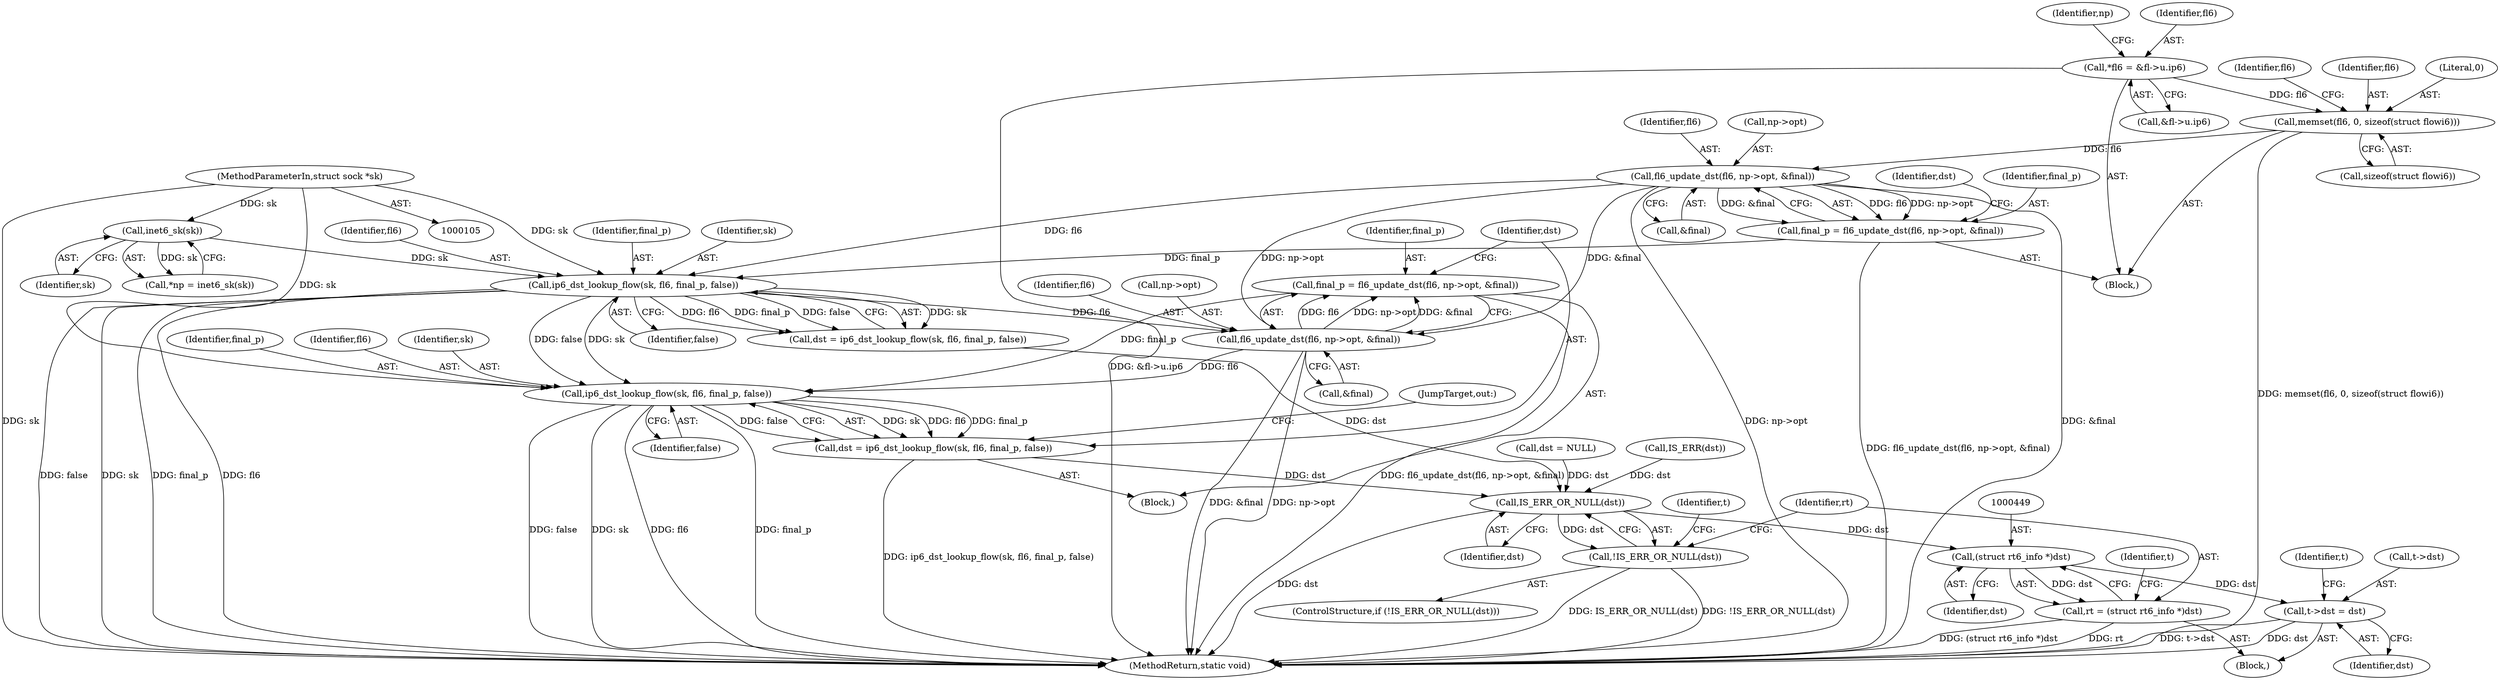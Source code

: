 digraph "0_linux_95ee62083cb6453e056562d91f597552021e6ae7@API" {
"1000423" [label="(Call,final_p = fl6_update_dst(fl6, np->opt, &final))"];
"1000425" [label="(Call,fl6_update_dst(fl6, np->opt, &final))"];
"1000263" [label="(Call,ip6_dst_lookup_flow(sk, fl6, final_p, false))"];
"1000134" [label="(Call,inet6_sk(sk))"];
"1000109" [label="(MethodParameterIn,struct sock *sk)"];
"1000254" [label="(Call,fl6_update_dst(fl6, np->opt, &final))"];
"1000157" [label="(Call,memset(fl6, 0, sizeof(struct flowi6)))"];
"1000122" [label="(Call,*fl6 = &fl->u.ip6)"];
"1000252" [label="(Call,final_p = fl6_update_dst(fl6, np->opt, &final))"];
"1000434" [label="(Call,ip6_dst_lookup_flow(sk, fl6, final_p, false))"];
"1000432" [label="(Call,dst = ip6_dst_lookup_flow(sk, fl6, final_p, false))"];
"1000442" [label="(Call,IS_ERR_OR_NULL(dst))"];
"1000441" [label="(Call,!IS_ERR_OR_NULL(dst))"];
"1000448" [label="(Call,(struct rt6_info *)dst)"];
"1000446" [label="(Call,rt = (struct rt6_info *)dst)"];
"1000451" [label="(Call,t->dst = dst)"];
"1000423" [label="(Call,final_p = fl6_update_dst(fl6, np->opt, &final))"];
"1000160" [label="(Call,sizeof(struct flowi6))"];
"1000135" [label="(Identifier,sk)"];
"1000486" [label="(Identifier,t)"];
"1000157" [label="(Call,memset(fl6, 0, sizeof(struct flowi6)))"];
"1000263" [label="(Call,ip6_dst_lookup_flow(sk, fl6, final_p, false))"];
"1000430" [label="(Call,&final)"];
"1000491" [label="(MethodReturn,static void)"];
"1000340" [label="(Call,dst = NULL)"];
"1000288" [label="(Call,IS_ERR(dst))"];
"1000261" [label="(Call,dst = ip6_dst_lookup_flow(sk, fl6, final_p, false))"];
"1000158" [label="(Identifier,fl6)"];
"1000265" [label="(Identifier,fl6)"];
"1000433" [label="(Identifier,dst)"];
"1000424" [label="(Identifier,final_p)"];
"1000132" [label="(Call,*np = inet6_sk(sk))"];
"1000448" [label="(Call,(struct rt6_info *)dst)"];
"1000122" [label="(Call,*fl6 = &fl->u.ip6)"];
"1000425" [label="(Call,fl6_update_dst(fl6, np->opt, &final))"];
"1000266" [label="(Identifier,final_p)"];
"1000447" [label="(Identifier,rt)"];
"1000435" [label="(Identifier,sk)"];
"1000109" [label="(MethodParameterIn,struct sock *sk)"];
"1000256" [label="(Call,np->opt)"];
"1000437" [label="(Identifier,final_p)"];
"1000450" [label="(Identifier,dst)"];
"1000444" [label="(Block,)"];
"1000458" [label="(Identifier,t)"];
"1000264" [label="(Identifier,sk)"];
"1000254" [label="(Call,fl6_update_dst(fl6, np->opt, &final))"];
"1000439" [label="(JumpTarget,out:)"];
"1000134" [label="(Call,inet6_sk(sk))"];
"1000159" [label="(Literal,0)"];
"1000262" [label="(Identifier,dst)"];
"1000443" [label="(Identifier,dst)"];
"1000440" [label="(ControlStructure,if (!IS_ERR_OR_NULL(dst)))"];
"1000133" [label="(Identifier,np)"];
"1000110" [label="(Block,)"];
"1000426" [label="(Identifier,fl6)"];
"1000427" [label="(Call,np->opt)"];
"1000451" [label="(Call,t->dst = dst)"];
"1000164" [label="(Identifier,fl6)"];
"1000432" [label="(Call,dst = ip6_dst_lookup_flow(sk, fl6, final_p, false))"];
"1000404" [label="(Block,)"];
"1000442" [label="(Call,IS_ERR_OR_NULL(dst))"];
"1000455" [label="(Identifier,dst)"];
"1000259" [label="(Call,&final)"];
"1000453" [label="(Identifier,t)"];
"1000452" [label="(Call,t->dst)"];
"1000438" [label="(Identifier,false)"];
"1000252" [label="(Call,final_p = fl6_update_dst(fl6, np->opt, &final))"];
"1000253" [label="(Identifier,final_p)"];
"1000436" [label="(Identifier,fl6)"];
"1000446" [label="(Call,rt = (struct rt6_info *)dst)"];
"1000434" [label="(Call,ip6_dst_lookup_flow(sk, fl6, final_p, false))"];
"1000267" [label="(Identifier,false)"];
"1000441" [label="(Call,!IS_ERR_OR_NULL(dst))"];
"1000123" [label="(Identifier,fl6)"];
"1000124" [label="(Call,&fl->u.ip6)"];
"1000255" [label="(Identifier,fl6)"];
"1000423" -> "1000404"  [label="AST: "];
"1000423" -> "1000425"  [label="CFG: "];
"1000424" -> "1000423"  [label="AST: "];
"1000425" -> "1000423"  [label="AST: "];
"1000433" -> "1000423"  [label="CFG: "];
"1000423" -> "1000491"  [label="DDG: fl6_update_dst(fl6, np->opt, &final)"];
"1000425" -> "1000423"  [label="DDG: fl6"];
"1000425" -> "1000423"  [label="DDG: np->opt"];
"1000425" -> "1000423"  [label="DDG: &final"];
"1000423" -> "1000434"  [label="DDG: final_p"];
"1000425" -> "1000430"  [label="CFG: "];
"1000426" -> "1000425"  [label="AST: "];
"1000427" -> "1000425"  [label="AST: "];
"1000430" -> "1000425"  [label="AST: "];
"1000425" -> "1000491"  [label="DDG: np->opt"];
"1000425" -> "1000491"  [label="DDG: &final"];
"1000263" -> "1000425"  [label="DDG: fl6"];
"1000254" -> "1000425"  [label="DDG: np->opt"];
"1000254" -> "1000425"  [label="DDG: &final"];
"1000425" -> "1000434"  [label="DDG: fl6"];
"1000263" -> "1000261"  [label="AST: "];
"1000263" -> "1000267"  [label="CFG: "];
"1000264" -> "1000263"  [label="AST: "];
"1000265" -> "1000263"  [label="AST: "];
"1000266" -> "1000263"  [label="AST: "];
"1000267" -> "1000263"  [label="AST: "];
"1000261" -> "1000263"  [label="CFG: "];
"1000263" -> "1000491"  [label="DDG: fl6"];
"1000263" -> "1000491"  [label="DDG: false"];
"1000263" -> "1000491"  [label="DDG: sk"];
"1000263" -> "1000491"  [label="DDG: final_p"];
"1000263" -> "1000261"  [label="DDG: sk"];
"1000263" -> "1000261"  [label="DDG: fl6"];
"1000263" -> "1000261"  [label="DDG: final_p"];
"1000263" -> "1000261"  [label="DDG: false"];
"1000134" -> "1000263"  [label="DDG: sk"];
"1000109" -> "1000263"  [label="DDG: sk"];
"1000254" -> "1000263"  [label="DDG: fl6"];
"1000252" -> "1000263"  [label="DDG: final_p"];
"1000263" -> "1000434"  [label="DDG: sk"];
"1000263" -> "1000434"  [label="DDG: false"];
"1000134" -> "1000132"  [label="AST: "];
"1000134" -> "1000135"  [label="CFG: "];
"1000135" -> "1000134"  [label="AST: "];
"1000132" -> "1000134"  [label="CFG: "];
"1000134" -> "1000132"  [label="DDG: sk"];
"1000109" -> "1000134"  [label="DDG: sk"];
"1000109" -> "1000105"  [label="AST: "];
"1000109" -> "1000491"  [label="DDG: sk"];
"1000109" -> "1000434"  [label="DDG: sk"];
"1000254" -> "1000252"  [label="AST: "];
"1000254" -> "1000259"  [label="CFG: "];
"1000255" -> "1000254"  [label="AST: "];
"1000256" -> "1000254"  [label="AST: "];
"1000259" -> "1000254"  [label="AST: "];
"1000252" -> "1000254"  [label="CFG: "];
"1000254" -> "1000491"  [label="DDG: &final"];
"1000254" -> "1000491"  [label="DDG: np->opt"];
"1000254" -> "1000252"  [label="DDG: fl6"];
"1000254" -> "1000252"  [label="DDG: np->opt"];
"1000254" -> "1000252"  [label="DDG: &final"];
"1000157" -> "1000254"  [label="DDG: fl6"];
"1000157" -> "1000110"  [label="AST: "];
"1000157" -> "1000160"  [label="CFG: "];
"1000158" -> "1000157"  [label="AST: "];
"1000159" -> "1000157"  [label="AST: "];
"1000160" -> "1000157"  [label="AST: "];
"1000164" -> "1000157"  [label="CFG: "];
"1000157" -> "1000491"  [label="DDG: memset(fl6, 0, sizeof(struct flowi6))"];
"1000122" -> "1000157"  [label="DDG: fl6"];
"1000122" -> "1000110"  [label="AST: "];
"1000122" -> "1000124"  [label="CFG: "];
"1000123" -> "1000122"  [label="AST: "];
"1000124" -> "1000122"  [label="AST: "];
"1000133" -> "1000122"  [label="CFG: "];
"1000122" -> "1000491"  [label="DDG: &fl->u.ip6"];
"1000252" -> "1000110"  [label="AST: "];
"1000253" -> "1000252"  [label="AST: "];
"1000262" -> "1000252"  [label="CFG: "];
"1000252" -> "1000491"  [label="DDG: fl6_update_dst(fl6, np->opt, &final)"];
"1000434" -> "1000432"  [label="AST: "];
"1000434" -> "1000438"  [label="CFG: "];
"1000435" -> "1000434"  [label="AST: "];
"1000436" -> "1000434"  [label="AST: "];
"1000437" -> "1000434"  [label="AST: "];
"1000438" -> "1000434"  [label="AST: "];
"1000432" -> "1000434"  [label="CFG: "];
"1000434" -> "1000491"  [label="DDG: fl6"];
"1000434" -> "1000491"  [label="DDG: final_p"];
"1000434" -> "1000491"  [label="DDG: false"];
"1000434" -> "1000491"  [label="DDG: sk"];
"1000434" -> "1000432"  [label="DDG: sk"];
"1000434" -> "1000432"  [label="DDG: fl6"];
"1000434" -> "1000432"  [label="DDG: final_p"];
"1000434" -> "1000432"  [label="DDG: false"];
"1000432" -> "1000404"  [label="AST: "];
"1000433" -> "1000432"  [label="AST: "];
"1000439" -> "1000432"  [label="CFG: "];
"1000432" -> "1000491"  [label="DDG: ip6_dst_lookup_flow(sk, fl6, final_p, false)"];
"1000432" -> "1000442"  [label="DDG: dst"];
"1000442" -> "1000441"  [label="AST: "];
"1000442" -> "1000443"  [label="CFG: "];
"1000443" -> "1000442"  [label="AST: "];
"1000441" -> "1000442"  [label="CFG: "];
"1000442" -> "1000491"  [label="DDG: dst"];
"1000442" -> "1000441"  [label="DDG: dst"];
"1000288" -> "1000442"  [label="DDG: dst"];
"1000261" -> "1000442"  [label="DDG: dst"];
"1000340" -> "1000442"  [label="DDG: dst"];
"1000442" -> "1000448"  [label="DDG: dst"];
"1000441" -> "1000440"  [label="AST: "];
"1000447" -> "1000441"  [label="CFG: "];
"1000486" -> "1000441"  [label="CFG: "];
"1000441" -> "1000491"  [label="DDG: IS_ERR_OR_NULL(dst)"];
"1000441" -> "1000491"  [label="DDG: !IS_ERR_OR_NULL(dst)"];
"1000448" -> "1000446"  [label="AST: "];
"1000448" -> "1000450"  [label="CFG: "];
"1000449" -> "1000448"  [label="AST: "];
"1000450" -> "1000448"  [label="AST: "];
"1000446" -> "1000448"  [label="CFG: "];
"1000448" -> "1000446"  [label="DDG: dst"];
"1000448" -> "1000451"  [label="DDG: dst"];
"1000446" -> "1000444"  [label="AST: "];
"1000447" -> "1000446"  [label="AST: "];
"1000453" -> "1000446"  [label="CFG: "];
"1000446" -> "1000491"  [label="DDG: rt"];
"1000446" -> "1000491"  [label="DDG: (struct rt6_info *)dst"];
"1000451" -> "1000444"  [label="AST: "];
"1000451" -> "1000455"  [label="CFG: "];
"1000452" -> "1000451"  [label="AST: "];
"1000455" -> "1000451"  [label="AST: "];
"1000458" -> "1000451"  [label="CFG: "];
"1000451" -> "1000491"  [label="DDG: dst"];
"1000451" -> "1000491"  [label="DDG: t->dst"];
}
